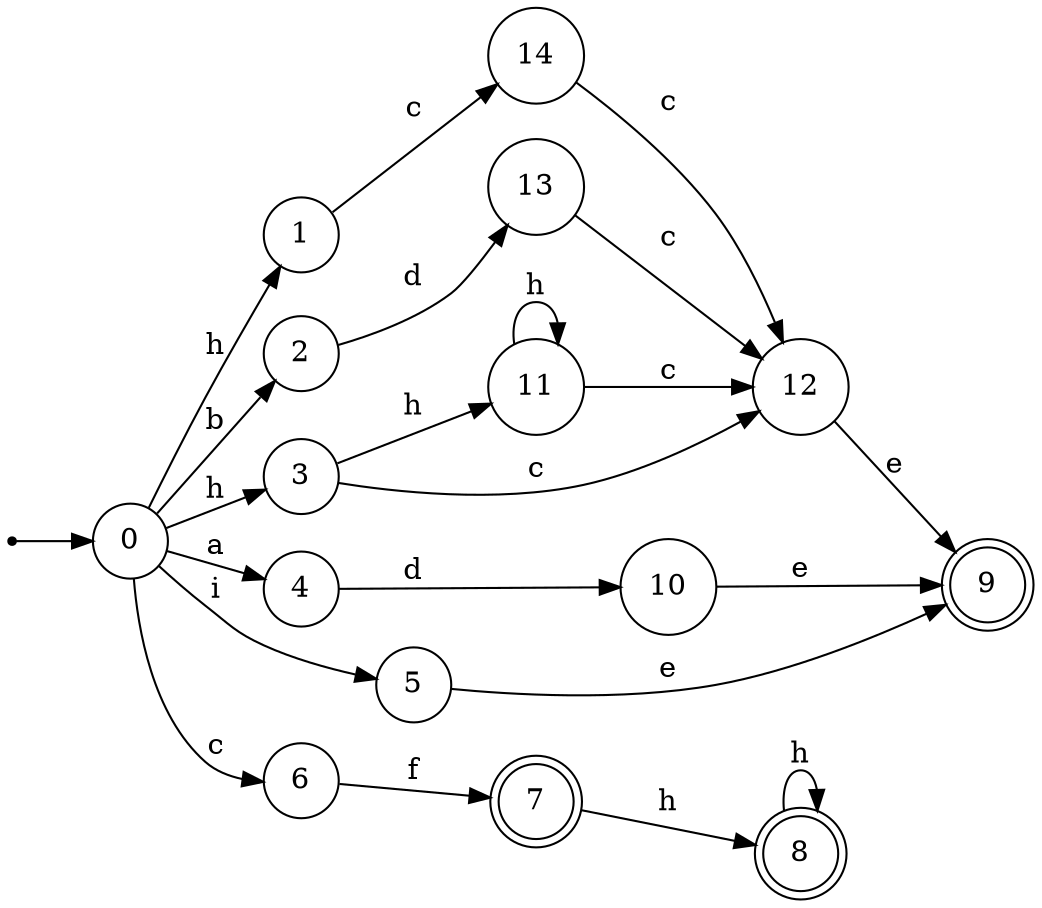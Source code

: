 digraph finite_state_machine {
rankdir=LR;
size="20,20";
node [shape = point]; "dummy0"
node [shape = circle]; "0";
"dummy0" -> "0";
node [shape = circle]; "1";
node [shape = circle]; "2";
node [shape = circle]; "3";
node [shape = circle]; "4";
node [shape = circle]; "5";
node [shape = circle]; "6";
node [shape = doublecircle]; "7";node [shape = doublecircle]; "8";node [shape = doublecircle]; "9";node [shape = circle]; "10";
node [shape = circle]; "11";
node [shape = circle]; "12";
node [shape = circle]; "13";
node [shape = circle]; "14";
"0" -> "1" [label = "h"];
 "0" -> "3" [label = "h"];
 "0" -> "2" [label = "b"];
 "0" -> "4" [label = "a"];
 "0" -> "5" [label = "i"];
 "0" -> "6" [label = "c"];
 "6" -> "7" [label = "f"];
 "7" -> "8" [label = "h"];
 "8" -> "8" [label = "h"];
 "5" -> "9" [label = "e"];
 "4" -> "10" [label = "d"];
 "10" -> "9" [label = "e"];
 "3" -> "11" [label = "h"];
 "3" -> "12" [label = "c"];
 "12" -> "9" [label = "e"];
 "11" -> "11" [label = "h"];
 "11" -> "12" [label = "c"];
 "2" -> "13" [label = "d"];
 "13" -> "12" [label = "c"];
 "1" -> "14" [label = "c"];
 "14" -> "12" [label = "c"];
 }
